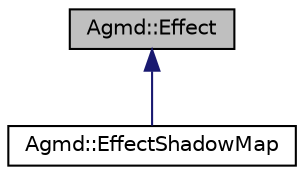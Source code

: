 digraph "Agmd::Effect"
{
  edge [fontname="Helvetica",fontsize="10",labelfontname="Helvetica",labelfontsize="10"];
  node [fontname="Helvetica",fontsize="10",shape=record];
  Node1 [label="Agmd::Effect",height=0.2,width=0.4,color="black", fillcolor="grey75", style="filled" fontcolor="black"];
  Node1 -> Node2 [dir="back",color="midnightblue",fontsize="10",style="solid",fontname="Helvetica"];
  Node2 [label="Agmd::EffectShadowMap",height=0.2,width=0.4,color="black", fillcolor="white", style="filled",URL="$class_agmd_1_1_effect_shadow_map.html"];
}
